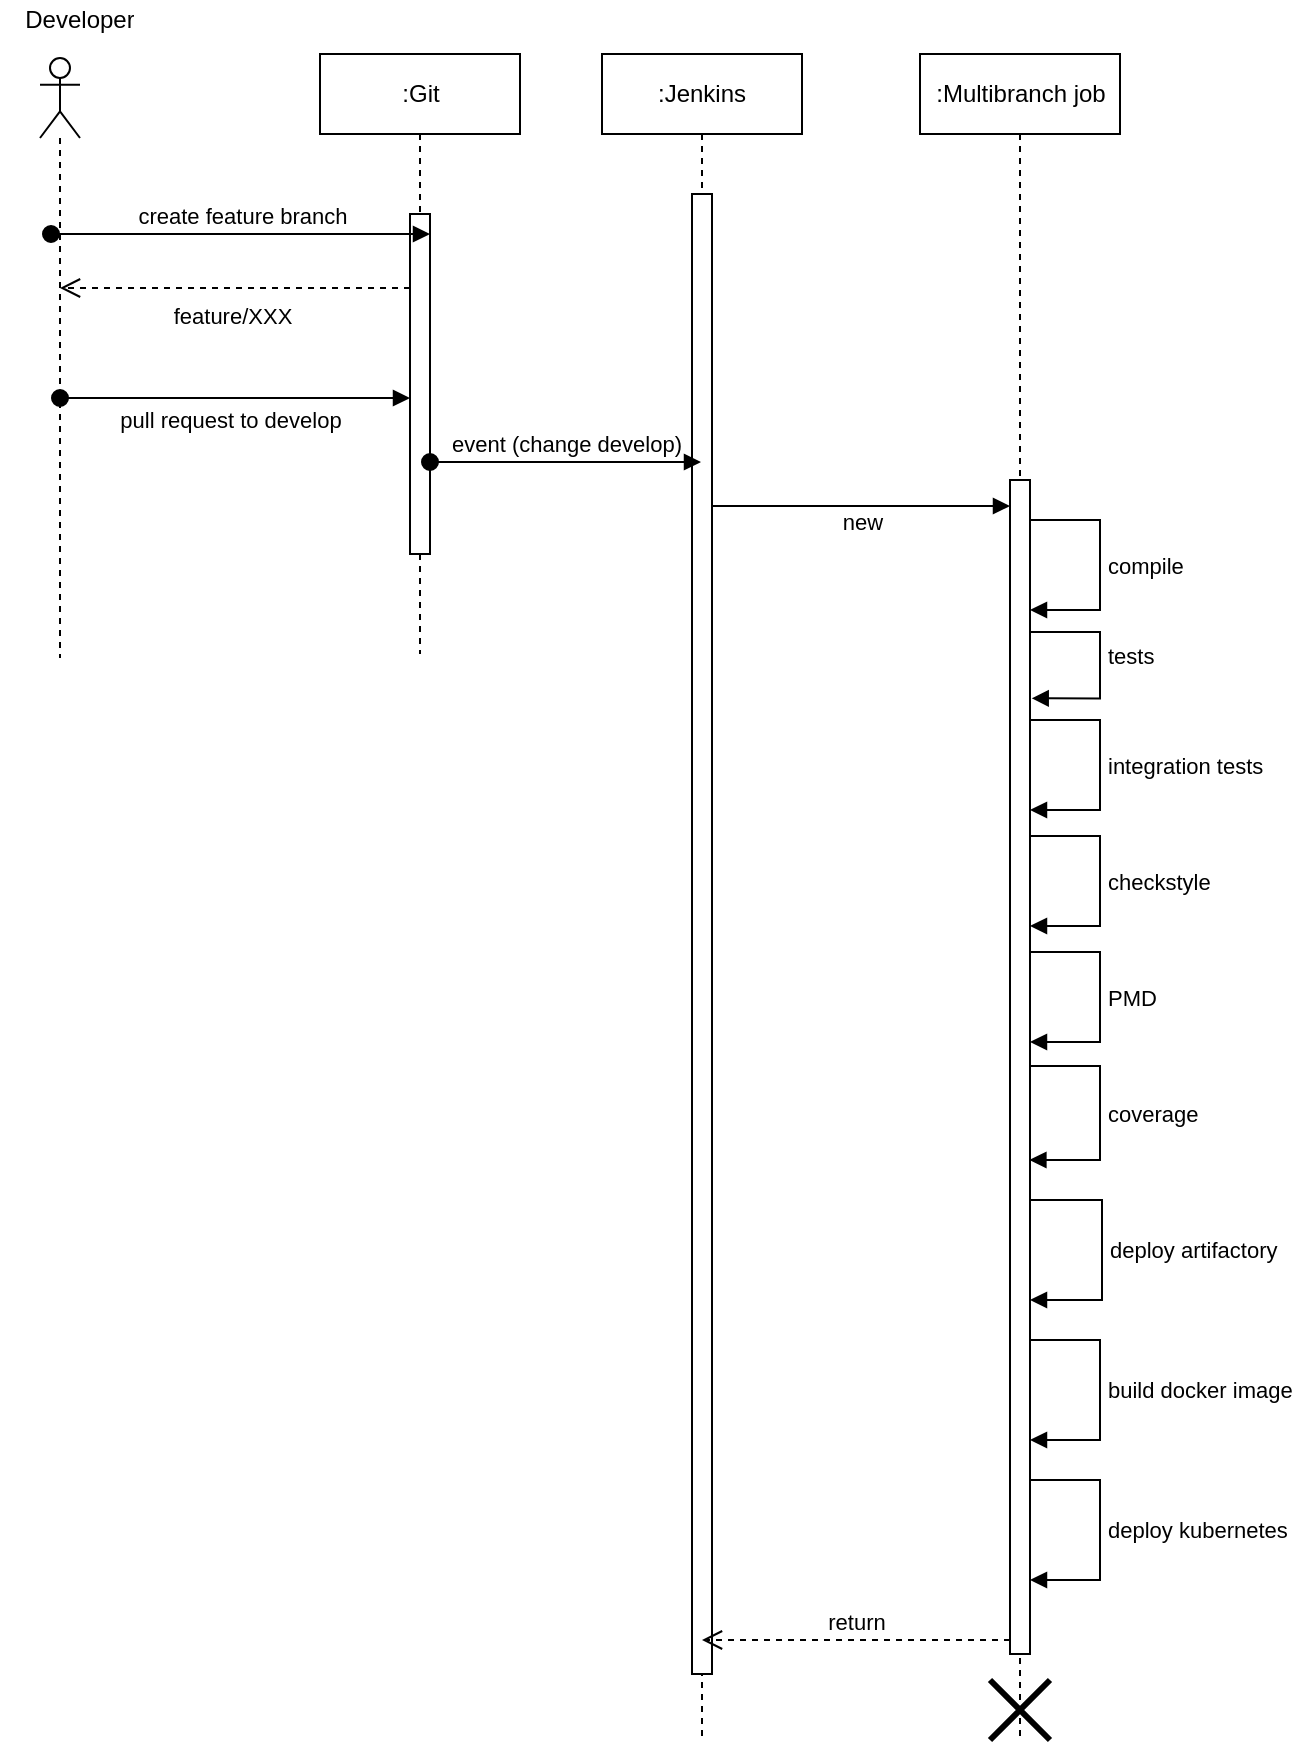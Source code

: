 <mxfile version="13.0.3" type="device"><diagram id="cCCrRPxmk0XM4EmD-RSv" name="Page-1"><mxGraphModel dx="1138" dy="680" grid="1" gridSize="10" guides="1" tooltips="1" connect="1" arrows="1" fold="1" page="1" pageScale="1" pageWidth="827" pageHeight="1169" math="0" shadow="0"><root><mxCell id="0"/><mxCell id="1" parent="0"/><mxCell id="0KCpjlmy55WRsGXdUrK2-1" value=":Git" style="html=1;points=[];perimeter=orthogonalPerimeter;shape=umlLifeline;participant=label;fontFamily=Helvetica;fontSize=12;fontColor=#000000;align=center;strokeColor=#000000;fillColor=#ffffff;recursiveResize=0;container=1;collapsible=0;" vertex="1" parent="1"><mxGeometry x="170" y="217" width="100" height="300" as="geometry"/></mxCell><mxCell id="0KCpjlmy55WRsGXdUrK2-2" value="" style="html=1;points=[];perimeter=orthogonalPerimeter;" vertex="1" parent="0KCpjlmy55WRsGXdUrK2-1"><mxGeometry x="45" y="80" width="10" height="170" as="geometry"/></mxCell><mxCell id="0KCpjlmy55WRsGXdUrK2-5" value="" style="shape=umlLifeline;participant=umlActor;perimeter=lifelinePerimeter;whiteSpace=wrap;html=1;container=1;collapsible=0;recursiveResize=0;verticalAlign=top;spacingTop=36;labelBackgroundColor=#ffffff;outlineConnect=0;" vertex="1" parent="1"><mxGeometry x="30" y="219" width="20" height="300" as="geometry"/></mxCell><mxCell id="0KCpjlmy55WRsGXdUrK2-7" value="pull request to develop" style="html=1;verticalAlign=bottom;startArrow=oval;startFill=1;endArrow=block;startSize=8;" edge="1" parent="0KCpjlmy55WRsGXdUrK2-5" target="0KCpjlmy55WRsGXdUrK2-2"><mxGeometry x="-0.027" y="-20" width="60" relative="1" as="geometry"><mxPoint x="10" y="170" as="sourcePoint"/><mxPoint x="70" y="170" as="targetPoint"/><mxPoint as="offset"/></mxGeometry></mxCell><mxCell id="0KCpjlmy55WRsGXdUrK2-3" value="create feature branch" style="html=1;verticalAlign=bottom;startArrow=oval;endArrow=block;startSize=8;entryX=0.49;entryY=0.44;entryDx=0;entryDy=0;entryPerimeter=0;" edge="1" parent="0KCpjlmy55WRsGXdUrK2-5"><mxGeometry relative="1" as="geometry"><mxPoint x="5.5" y="88" as="sourcePoint"/><mxPoint x="195" y="88" as="targetPoint"/></mxGeometry></mxCell><mxCell id="0KCpjlmy55WRsGXdUrK2-6" value="feature/XXX" style="html=1;verticalAlign=bottom;endArrow=open;dashed=1;endSize=8;" edge="1" parent="1" target="0KCpjlmy55WRsGXdUrK2-5"><mxGeometry x="0.024" y="23" relative="1" as="geometry"><mxPoint x="215" y="334" as="sourcePoint"/><mxPoint x="60" y="334" as="targetPoint"/><mxPoint as="offset"/></mxGeometry></mxCell><mxCell id="0KCpjlmy55WRsGXdUrK2-10" value=":Jenkins" style="shape=umlLifeline;perimeter=lifelinePerimeter;whiteSpace=wrap;html=1;container=1;collapsible=0;recursiveResize=0;outlineConnect=0;" vertex="1" parent="1"><mxGeometry x="311" y="217" width="100" height="843" as="geometry"/></mxCell><mxCell id="0KCpjlmy55WRsGXdUrK2-11" value="" style="html=1;points=[];perimeter=orthogonalPerimeter;" vertex="1" parent="0KCpjlmy55WRsGXdUrK2-10"><mxGeometry x="45" y="70" width="10" height="740" as="geometry"/></mxCell><mxCell id="0KCpjlmy55WRsGXdUrK2-12" value="event (change develop)" style="html=1;verticalAlign=bottom;startArrow=oval;startFill=1;endArrow=block;startSize=8;" edge="1" parent="1" target="0KCpjlmy55WRsGXdUrK2-10"><mxGeometry width="60" relative="1" as="geometry"><mxPoint x="225" y="421" as="sourcePoint"/><mxPoint x="352.5" y="421" as="targetPoint"/></mxGeometry></mxCell><mxCell id="0KCpjlmy55WRsGXdUrK2-15" value=":Multibranch job" style="html=1;points=[];perimeter=orthogonalPerimeter;shape=umlLifeline;participant=label;fontFamily=Helvetica;fontSize=12;fontColor=#000000;align=center;strokeColor=#000000;fillColor=#ffffff;recursiveResize=0;container=1;collapsible=0;" vertex="1" parent="1"><mxGeometry x="470" y="217" width="100" height="843" as="geometry"/></mxCell><mxCell id="0KCpjlmy55WRsGXdUrK2-59" value="tests" style="edgeStyle=orthogonalEdgeStyle;html=1;align=left;spacingLeft=2;endArrow=block;rounded=0;entryX=1.086;entryY=0.186;entryDx=0;entryDy=0;entryPerimeter=0;exitX=0.914;exitY=0.14;exitDx=0;exitDy=0;exitPerimeter=0;" edge="1" target="0KCpjlmy55WRsGXdUrK2-67" parent="0KCpjlmy55WRsGXdUrK2-15" source="0KCpjlmy55WRsGXdUrK2-67"><mxGeometry relative="1" as="geometry"><mxPoint x="80.029" y="288.482" as="sourcePoint"/><Array as="points"><mxPoint x="54" y="289"/><mxPoint x="90" y="289"/><mxPoint x="90" y="322"/></Array><mxPoint x="75" y="315" as="targetPoint"/></mxGeometry></mxCell><mxCell id="0KCpjlmy55WRsGXdUrK2-60" value="integration tests" style="edgeStyle=orthogonalEdgeStyle;html=1;align=left;spacingLeft=2;endArrow=block;rounded=0;" edge="1" parent="0KCpjlmy55WRsGXdUrK2-15" source="0KCpjlmy55WRsGXdUrK2-67" target="0KCpjlmy55WRsGXdUrK2-67"><mxGeometry relative="1" as="geometry"><mxPoint x="59" y="332.999" as="sourcePoint"/><Array as="points"><mxPoint x="90" y="333"/><mxPoint x="90" y="378"/></Array><mxPoint x="59" y="377.97" as="targetPoint"/></mxGeometry></mxCell><mxCell id="0KCpjlmy55WRsGXdUrK2-61" value="checkstyle" style="edgeStyle=orthogonalEdgeStyle;html=1;align=left;spacingLeft=2;endArrow=block;rounded=0;" edge="1" parent="0KCpjlmy55WRsGXdUrK2-15" source="0KCpjlmy55WRsGXdUrK2-67" target="0KCpjlmy55WRsGXdUrK2-67"><mxGeometry relative="1" as="geometry"><mxPoint x="66" y="391" as="sourcePoint"/><Array as="points"><mxPoint x="90" y="391"/><mxPoint x="90" y="436"/></Array><mxPoint x="65" y="436.029" as="targetPoint"/></mxGeometry></mxCell><mxCell id="0KCpjlmy55WRsGXdUrK2-62" value="PMD" style="edgeStyle=orthogonalEdgeStyle;html=1;align=left;spacingLeft=2;endArrow=block;rounded=0;" edge="1" parent="0KCpjlmy55WRsGXdUrK2-15" source="0KCpjlmy55WRsGXdUrK2-67" target="0KCpjlmy55WRsGXdUrK2-67"><mxGeometry relative="1" as="geometry"><mxPoint x="65" y="448.999" as="sourcePoint"/><Array as="points"><mxPoint x="90" y="449"/><mxPoint x="90" y="494"/></Array><mxPoint x="65" y="493.97" as="targetPoint"/></mxGeometry></mxCell><mxCell id="0KCpjlmy55WRsGXdUrK2-63" value="coverage" style="edgeStyle=orthogonalEdgeStyle;html=1;align=left;spacingLeft=2;endArrow=block;rounded=0;entryX=0.971;entryY=0.58;entryDx=0;entryDy=0;entryPerimeter=0;" edge="1" parent="0KCpjlmy55WRsGXdUrK2-15" target="0KCpjlmy55WRsGXdUrK2-67"><mxGeometry relative="1" as="geometry"><mxPoint x="55" y="506" as="sourcePoint"/><Array as="points"><mxPoint x="90" y="506"/><mxPoint x="90" y="553"/><mxPoint x="55" y="553"/></Array><mxPoint x="54.71" y="558.221" as="targetPoint"/></mxGeometry></mxCell><mxCell id="0KCpjlmy55WRsGXdUrK2-65" value="build docker image" style="edgeStyle=orthogonalEdgeStyle;html=1;align=left;spacingLeft=2;endArrow=block;rounded=0;" edge="1" parent="0KCpjlmy55WRsGXdUrK2-15" source="0KCpjlmy55WRsGXdUrK2-67" target="0KCpjlmy55WRsGXdUrK2-67"><mxGeometry relative="1" as="geometry"><mxPoint x="65" y="642.999" as="sourcePoint"/><Array as="points"><mxPoint x="90" y="643"/><mxPoint x="90" y="693"/></Array><mxPoint x="65" y="692.999" as="targetPoint"/></mxGeometry></mxCell><mxCell id="0KCpjlmy55WRsGXdUrK2-66" value="deploy kubernetes" style="edgeStyle=orthogonalEdgeStyle;html=1;align=left;spacingLeft=2;endArrow=block;rounded=0;" edge="1" parent="0KCpjlmy55WRsGXdUrK2-15" source="0KCpjlmy55WRsGXdUrK2-67" target="0KCpjlmy55WRsGXdUrK2-67"><mxGeometry relative="1" as="geometry"><mxPoint x="65" y="712.999" as="sourcePoint"/><Array as="points"><mxPoint x="90" y="713"/><mxPoint x="90" y="763"/></Array><mxPoint x="65" y="762.999" as="targetPoint"/></mxGeometry></mxCell><mxCell id="0KCpjlmy55WRsGXdUrK2-67" value="" style="html=1;points=[];perimeter=orthogonalPerimeter;" vertex="1" parent="0KCpjlmy55WRsGXdUrK2-15"><mxGeometry x="45" y="213" width="10" height="587" as="geometry"/></mxCell><mxCell id="0KCpjlmy55WRsGXdUrK2-69" value="" style="shape=umlDestroy;whiteSpace=wrap;html=1;strokeWidth=3;" vertex="1" parent="0KCpjlmy55WRsGXdUrK2-15"><mxGeometry x="35" y="813" width="30" height="30" as="geometry"/></mxCell><mxCell id="0KCpjlmy55WRsGXdUrK2-71" value="compile" style="edgeStyle=orthogonalEdgeStyle;html=1;align=left;spacingLeft=2;endArrow=block;rounded=0;" edge="1" parent="0KCpjlmy55WRsGXdUrK2-15" source="0KCpjlmy55WRsGXdUrK2-67" target="0KCpjlmy55WRsGXdUrK2-67"><mxGeometry relative="1" as="geometry"><mxPoint x="60" y="232.999" as="sourcePoint"/><Array as="points"><mxPoint x="90" y="233"/><mxPoint x="90" y="278"/></Array><mxPoint x="60" y="277.97" as="targetPoint"/></mxGeometry></mxCell><mxCell id="0KCpjlmy55WRsGXdUrK2-64" value="deploy artifactory" style="edgeStyle=orthogonalEdgeStyle;html=1;align=left;spacingLeft=2;endArrow=block;rounded=0;" edge="1" parent="0KCpjlmy55WRsGXdUrK2-15" source="0KCpjlmy55WRsGXdUrK2-67" target="0KCpjlmy55WRsGXdUrK2-67"><mxGeometry relative="1" as="geometry"><mxPoint x="66" y="572.999" as="sourcePoint"/><Array as="points"><mxPoint x="91" y="573"/><mxPoint x="91" y="623"/></Array><mxPoint x="66" y="622.999" as="targetPoint"/></mxGeometry></mxCell><UserObject label="Developer" placeholders="1" name="Variable" id="0KCpjlmy55WRsGXdUrK2-55"><mxCell style="text;html=1;strokeColor=none;fillColor=none;align=center;verticalAlign=middle;whiteSpace=wrap;overflow=hidden;" vertex="1" parent="1"><mxGeometry x="10" y="190" width="80" height="20" as="geometry"/></mxCell></UserObject><mxCell id="0KCpjlmy55WRsGXdUrK2-68" value="new" style="html=1;verticalAlign=bottom;endArrow=block;" edge="1" parent="1"><mxGeometry x="0.004" y="-17" relative="1" as="geometry"><mxPoint x="366" y="443" as="sourcePoint"/><mxPoint x="515" y="443" as="targetPoint"/><mxPoint as="offset"/></mxGeometry></mxCell><mxCell id="0KCpjlmy55WRsGXdUrK2-70" value="return" style="html=1;verticalAlign=bottom;endArrow=open;dashed=1;endSize=8;" edge="1" parent="1" source="0KCpjlmy55WRsGXdUrK2-67" target="0KCpjlmy55WRsGXdUrK2-10"><mxGeometry relative="1" as="geometry"><mxPoint x="535" y="1009.95" as="targetPoint"/><mxPoint x="450" y="970" as="sourcePoint"/><Array as="points"><mxPoint x="460" y="1010"/></Array></mxGeometry></mxCell></root></mxGraphModel></diagram></mxfile>